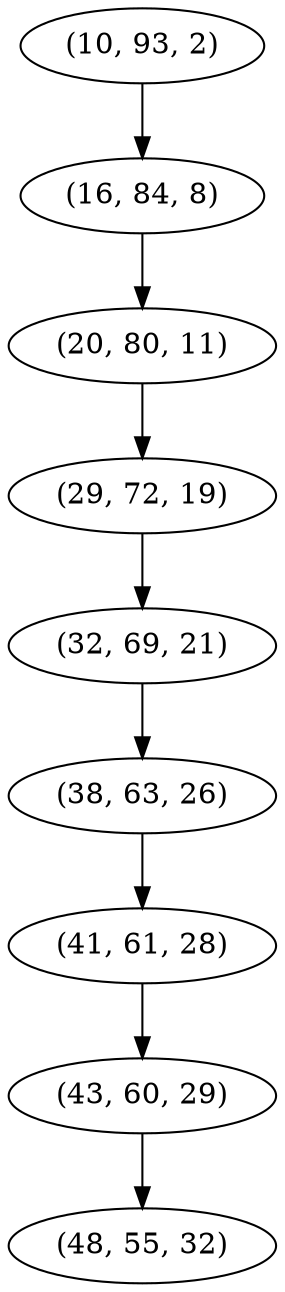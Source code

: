 digraph tree {
    "(10, 93, 2)";
    "(16, 84, 8)";
    "(20, 80, 11)";
    "(29, 72, 19)";
    "(32, 69, 21)";
    "(38, 63, 26)";
    "(41, 61, 28)";
    "(43, 60, 29)";
    "(48, 55, 32)";
    "(10, 93, 2)" -> "(16, 84, 8)";
    "(16, 84, 8)" -> "(20, 80, 11)";
    "(20, 80, 11)" -> "(29, 72, 19)";
    "(29, 72, 19)" -> "(32, 69, 21)";
    "(32, 69, 21)" -> "(38, 63, 26)";
    "(38, 63, 26)" -> "(41, 61, 28)";
    "(41, 61, 28)" -> "(43, 60, 29)";
    "(43, 60, 29)" -> "(48, 55, 32)";
}
